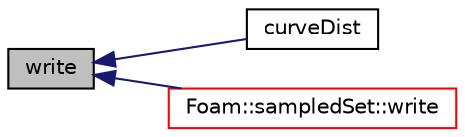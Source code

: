 digraph "write"
{
  bgcolor="transparent";
  edge [fontname="Helvetica",fontsize="10",labelfontname="Helvetica",labelfontsize="10"];
  node [fontname="Helvetica",fontsize="10",shape=record];
  rankdir="LR";
  Node1 [label="write",height=0.2,width=0.4,color="black", fillcolor="grey75", style="filled", fontcolor="black"];
  Node1 -> Node2 [dir="back",color="midnightblue",fontsize="10",style="solid",fontname="Helvetica"];
  Node2 [label="curveDist",height=0.2,width=0.4,color="black",URL="$a00411.html#a1788602ced1c9eaf180d99c88047bc02",tooltip="Cumulative distance. "];
  Node1 -> Node3 [dir="back",color="midnightblue",fontsize="10",style="solid",fontname="Helvetica"];
  Node3 [label="Foam::sampledSet::write",height=0.2,width=0.4,color="red",URL="$a02307.html#adbd5db2ad5363287fa1bc0ba111523eb",tooltip="Output for debugging. "];
}
